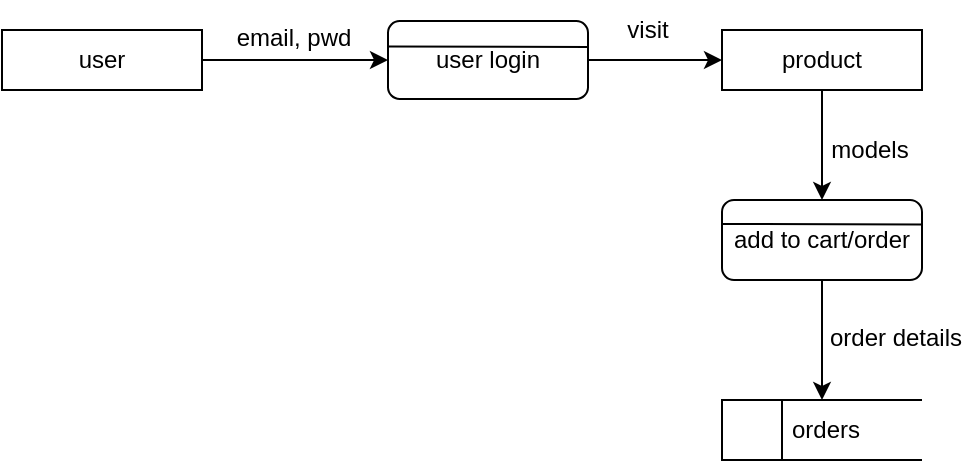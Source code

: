 <mxfile version="26.2.1">
  <diagram name="Page-1" id="hTucLAqfA2PRLuSBzvxu">
    <mxGraphModel dx="659" dy="418" grid="1" gridSize="10" guides="1" tooltips="1" connect="1" arrows="1" fold="1" page="1" pageScale="1" pageWidth="850" pageHeight="1100" math="0" shadow="0">
      <root>
        <mxCell id="0" />
        <mxCell id="1" parent="0" />
        <mxCell id="n4HXjeGm8iwe5gWVl-Hj-15" style="edgeStyle=orthogonalEdgeStyle;rounded=0;orthogonalLoop=1;jettySize=auto;html=1;exitX=1;exitY=0.5;exitDx=0;exitDy=0;" edge="1" parent="1" source="n4HXjeGm8iwe5gWVl-Hj-1" target="n4HXjeGm8iwe5gWVl-Hj-6">
          <mxGeometry relative="1" as="geometry" />
        </mxCell>
        <mxCell id="n4HXjeGm8iwe5gWVl-Hj-1" value="user login" style="rounded=1;whiteSpace=wrap;html=1;" vertex="1" parent="1">
          <mxGeometry x="273" y="120.5" width="100" height="39" as="geometry" />
        </mxCell>
        <mxCell id="n4HXjeGm8iwe5gWVl-Hj-2" value="user" style="rounded=0;whiteSpace=wrap;html=1;" vertex="1" parent="1">
          <mxGeometry x="80" y="125" width="100" height="30" as="geometry" />
        </mxCell>
        <mxCell id="n4HXjeGm8iwe5gWVl-Hj-4" value="" style="endArrow=none;html=1;rounded=0;exitX=0;exitY=0.25;exitDx=0;exitDy=0;entryX=1;entryY=0.348;entryDx=0;entryDy=0;entryPerimeter=0;" edge="1" parent="1">
          <mxGeometry width="50" height="50" relative="1" as="geometry">
            <mxPoint x="273" y="133.25" as="sourcePoint" />
            <mxPoint x="373" y="133.44" as="targetPoint" />
          </mxGeometry>
        </mxCell>
        <mxCell id="n4HXjeGm8iwe5gWVl-Hj-20" style="edgeStyle=orthogonalEdgeStyle;rounded=0;orthogonalLoop=1;jettySize=auto;html=1;exitX=0.5;exitY=1;exitDx=0;exitDy=0;" edge="1" parent="1" source="n4HXjeGm8iwe5gWVl-Hj-6" target="n4HXjeGm8iwe5gWVl-Hj-11">
          <mxGeometry relative="1" as="geometry" />
        </mxCell>
        <mxCell id="n4HXjeGm8iwe5gWVl-Hj-6" value="product" style="rounded=0;whiteSpace=wrap;html=1;" vertex="1" parent="1">
          <mxGeometry x="440" y="125" width="100" height="30" as="geometry" />
        </mxCell>
        <mxCell id="n4HXjeGm8iwe5gWVl-Hj-7" style="edgeStyle=orthogonalEdgeStyle;rounded=0;orthogonalLoop=1;jettySize=auto;html=1;exitX=0.5;exitY=1;exitDx=0;exitDy=0;" edge="1" parent="1" source="n4HXjeGm8iwe5gWVl-Hj-2" target="n4HXjeGm8iwe5gWVl-Hj-2">
          <mxGeometry relative="1" as="geometry" />
        </mxCell>
        <mxCell id="n4HXjeGm8iwe5gWVl-Hj-10" value="&lt;span style=&quot;white-space: pre;&quot;&gt;&#x9;&lt;/span&gt;&amp;nbsp;orders" style="html=1;dashed=0;whiteSpace=wrap;shape=mxgraph.dfd.dataStoreID;align=left;spacingLeft=3;points=[[0,0],[0.5,0],[1,0],[0,0.5],[1,0.5],[0,1],[0.5,1],[1,1]];" vertex="1" parent="1">
          <mxGeometry x="440" y="310" width="100" height="30" as="geometry" />
        </mxCell>
        <mxCell id="n4HXjeGm8iwe5gWVl-Hj-21" style="edgeStyle=orthogonalEdgeStyle;rounded=0;orthogonalLoop=1;jettySize=auto;html=1;exitX=0.5;exitY=1;exitDx=0;exitDy=0;" edge="1" parent="1" source="n4HXjeGm8iwe5gWVl-Hj-11" target="n4HXjeGm8iwe5gWVl-Hj-10">
          <mxGeometry relative="1" as="geometry" />
        </mxCell>
        <mxCell id="n4HXjeGm8iwe5gWVl-Hj-11" value="add to cart/order" style="rounded=1;whiteSpace=wrap;html=1;" vertex="1" parent="1">
          <mxGeometry x="440" y="210" width="100" height="40" as="geometry" />
        </mxCell>
        <mxCell id="n4HXjeGm8iwe5gWVl-Hj-12" value="" style="endArrow=none;html=1;rounded=0;exitX=0;exitY=0.25;exitDx=0;exitDy=0;entryX=1;entryY=0.348;entryDx=0;entryDy=0;entryPerimeter=0;" edge="1" parent="1">
          <mxGeometry width="50" height="50" relative="1" as="geometry">
            <mxPoint x="440" y="222" as="sourcePoint" />
            <mxPoint x="540" y="222.19" as="targetPoint" />
          </mxGeometry>
        </mxCell>
        <mxCell id="n4HXjeGm8iwe5gWVl-Hj-14" style="edgeStyle=orthogonalEdgeStyle;rounded=0;orthogonalLoop=1;jettySize=auto;html=1;exitX=1;exitY=0.5;exitDx=0;exitDy=0;" edge="1" parent="1" source="n4HXjeGm8iwe5gWVl-Hj-2" target="n4HXjeGm8iwe5gWVl-Hj-1">
          <mxGeometry relative="1" as="geometry" />
        </mxCell>
        <mxCell id="n4HXjeGm8iwe5gWVl-Hj-22" value="models" style="text;strokeColor=none;align=center;fillColor=none;html=1;verticalAlign=middle;whiteSpace=wrap;rounded=0;" vertex="1" parent="1">
          <mxGeometry x="484" y="170" width="60" height="30" as="geometry" />
        </mxCell>
        <mxCell id="n4HXjeGm8iwe5gWVl-Hj-23" value="email, pwd" style="text;strokeColor=none;align=center;fillColor=none;html=1;verticalAlign=middle;whiteSpace=wrap;rounded=0;" vertex="1" parent="1">
          <mxGeometry x="196" y="114" width="60" height="30" as="geometry" />
        </mxCell>
        <mxCell id="n4HXjeGm8iwe5gWVl-Hj-24" value="order details" style="text;strokeColor=none;align=center;fillColor=none;html=1;verticalAlign=middle;whiteSpace=wrap;rounded=0;" vertex="1" parent="1">
          <mxGeometry x="492" y="264" width="70" height="30" as="geometry" />
        </mxCell>
        <mxCell id="n4HXjeGm8iwe5gWVl-Hj-25" value="visit" style="text;strokeColor=none;align=center;fillColor=none;html=1;verticalAlign=middle;whiteSpace=wrap;rounded=0;" vertex="1" parent="1">
          <mxGeometry x="373" y="110" width="60" height="30" as="geometry" />
        </mxCell>
      </root>
    </mxGraphModel>
  </diagram>
</mxfile>
